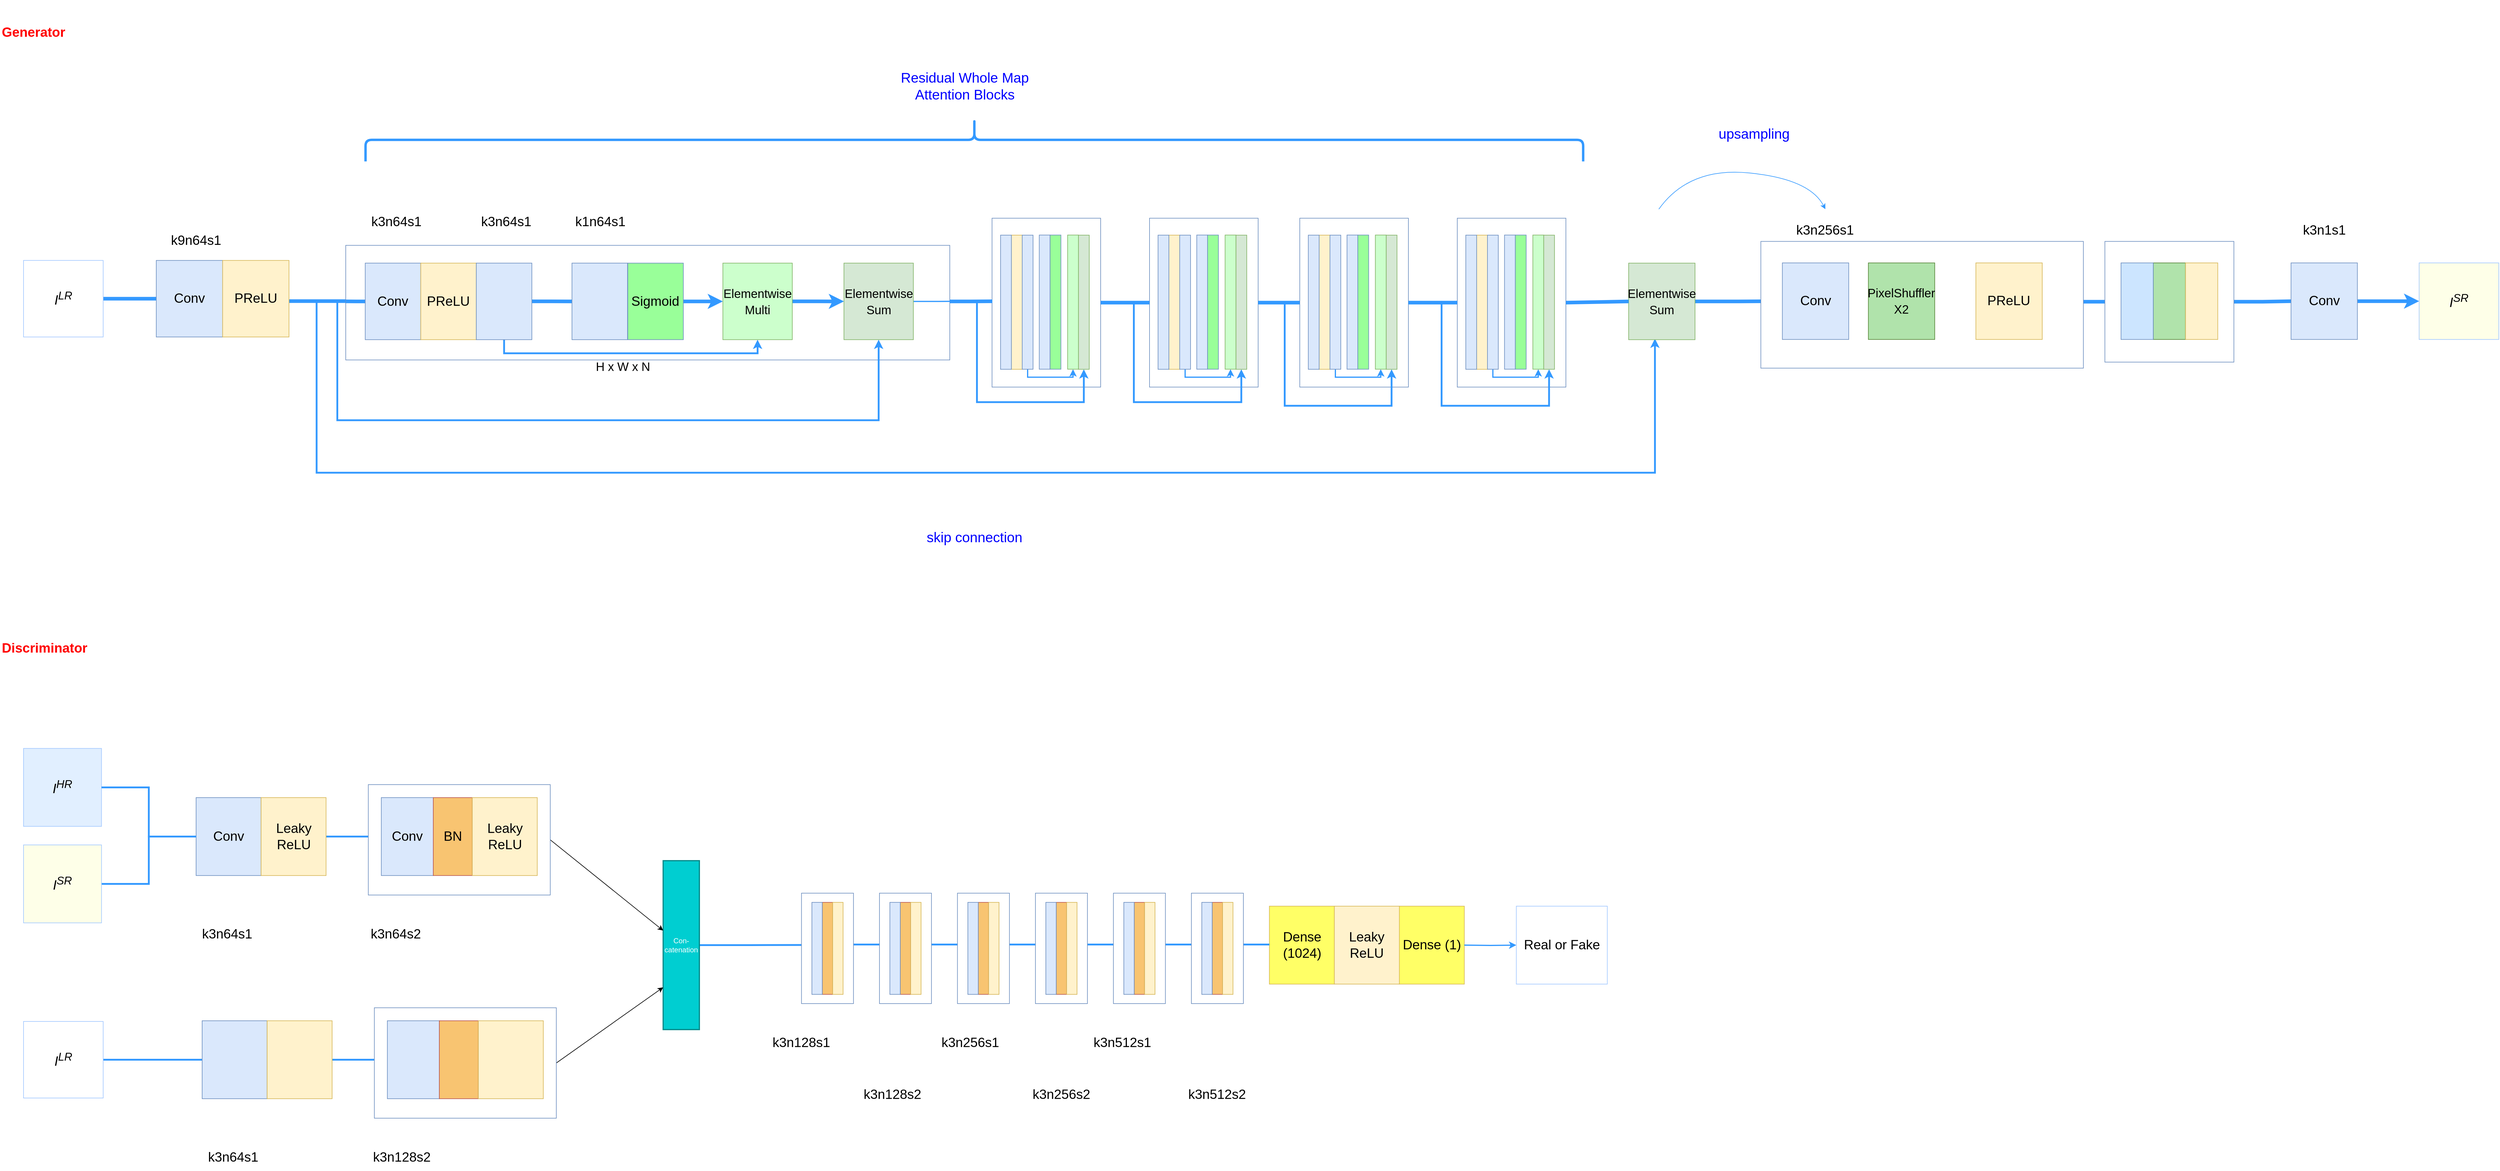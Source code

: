 <mxfile version="26.2.14">
  <diagram name="第 1 页" id="T6N2bktz_-cecz_nlqVh">
    <mxGraphModel dx="3320" dy="2184" grid="1" gridSize="10" guides="1" tooltips="1" connect="1" arrows="1" fold="1" page="1" pageScale="1" pageWidth="4681" pageHeight="3300" math="0" shadow="0">
      <root>
        <mxCell id="0" />
        <mxCell id="1" parent="0" />
        <mxCell id="Cd3ZHtpQ2IgxeuWron2F-269" style="edgeStyle=orthogonalEdgeStyle;rounded=0;orthogonalLoop=1;jettySize=auto;html=1;exitX=1;exitY=0.5;exitDx=0;exitDy=0;entryX=0.125;entryY=0.469;entryDx=0;entryDy=0;entryPerimeter=0;strokeWidth=3;endArrow=none;startFill=0;strokeColor=#3399FF;" edge="1" parent="1" source="Cd3ZHtpQ2IgxeuWron2F-132" target="Cd3ZHtpQ2IgxeuWron2F-217">
          <mxGeometry relative="1" as="geometry" />
        </mxCell>
        <mxCell id="Cd3ZHtpQ2IgxeuWron2F-263" style="edgeStyle=orthogonalEdgeStyle;rounded=0;orthogonalLoop=1;jettySize=auto;html=1;endArrow=none;endFill=1;strokeColor=#3399FF;strokeWidth=3;startFill=0;fontSize=22;" edge="1" parent="1" source="Cd3ZHtpQ2IgxeuWron2F-257" target="Cd3ZHtpQ2IgxeuWron2F-259">
          <mxGeometry relative="1" as="geometry" />
        </mxCell>
        <mxCell id="Cd3ZHtpQ2IgxeuWron2F-213" style="edgeStyle=orthogonalEdgeStyle;rounded=0;orthogonalLoop=1;jettySize=auto;html=1;endArrow=none;endFill=1;strokeColor=#3399FF;strokeWidth=3;startFill=0;fontSize=22;" edge="1" parent="1" source="Cd3ZHtpQ2IgxeuWron2F-193" target="Cd3ZHtpQ2IgxeuWron2F-195">
          <mxGeometry relative="1" as="geometry" />
        </mxCell>
        <mxCell id="UiGEefSNBk0QhE1fhSva-100" style="edgeStyle=orthogonalEdgeStyle;rounded=0;orthogonalLoop=1;jettySize=auto;html=1;endArrow=none;endFill=1;strokeColor=#3399FF;strokeWidth=6;startFill=0;fontSize=22;" parent="1" source="UiGEefSNBk0QhE1fhSva-131" target="UiGEefSNBk0QhE1fhSva-134" edge="1">
          <mxGeometry relative="1" as="geometry" />
        </mxCell>
        <mxCell id="UiGEefSNBk0QhE1fhSva-101" style="edgeStyle=orthogonalEdgeStyle;rounded=0;orthogonalLoop=1;jettySize=auto;html=1;endArrow=none;endFill=1;strokeColor=#3399FF;strokeWidth=6;startFill=0;fontSize=22;" parent="1" source="UiGEefSNBk0QhE1fhSva-123" target="UiGEefSNBk0QhE1fhSva-126" edge="1">
          <mxGeometry relative="1" as="geometry" />
        </mxCell>
        <mxCell id="UiGEefSNBk0QhE1fhSva-128" style="edgeStyle=orthogonalEdgeStyle;rounded=0;orthogonalLoop=1;jettySize=auto;html=1;exitX=1;exitY=0.5;exitDx=0;exitDy=0;entryX=0;entryY=0.5;entryDx=0;entryDy=0;endArrow=none;startFill=0;strokeColor=#3399FF;strokeWidth=6;fontSize=22;" parent="1" source="UiGEefSNBk0QhE1fhSva-129" target="UiGEefSNBk0QhE1fhSva-131" edge="1">
          <mxGeometry relative="1" as="geometry" />
        </mxCell>
        <mxCell id="UiGEefSNBk0QhE1fhSva-138" style="edgeStyle=orthogonalEdgeStyle;rounded=0;orthogonalLoop=1;jettySize=auto;html=1;endArrow=none;endFill=1;strokeColor=#3399FF;strokeWidth=6;startFill=0;fontSize=22;" parent="1" source="UiGEefSNBk0QhE1fhSva-110" edge="1">
          <mxGeometry relative="1" as="geometry">
            <mxPoint x="760.204" y="596.188" as="targetPoint" />
            <Array as="points">
              <mxPoint x="648" y="595.79" />
            </Array>
          </mxGeometry>
        </mxCell>
        <mxCell id="UiGEefSNBk0QhE1fhSva-139" style="edgeStyle=orthogonalEdgeStyle;rounded=0;orthogonalLoop=1;jettySize=auto;html=1;endArrow=none;endFill=1;strokeColor=#3399FF;strokeWidth=2;startFill=0;entryX=1;entryY=0.463;entryDx=0;entryDy=0;entryPerimeter=0;fontSize=22;" parent="1" target="UiGEefSNBk0QhE1fhSva-185" edge="1">
          <mxGeometry relative="1" as="geometry">
            <mxPoint x="1579.775" y="595.297" as="sourcePoint" />
            <mxPoint x="1686.248" y="594.496" as="targetPoint" />
          </mxGeometry>
        </mxCell>
        <mxCell id="UiGEefSNBk0QhE1fhSva-140" style="edgeStyle=orthogonalEdgeStyle;rounded=0;orthogonalLoop=1;jettySize=auto;html=1;endArrow=classic;endFill=1;strokeColor=#3399FF;strokeWidth=6;fontSize=22;" parent="1" source="UiGEefSNBk0QhE1fhSva-134" target="UiGEefSNBk0QhE1fhSva-136" edge="1">
          <mxGeometry relative="1" as="geometry" />
        </mxCell>
        <mxCell id="UiGEefSNBk0QhE1fhSva-142" style="edgeStyle=orthogonalEdgeStyle;fontSize=22;html=1;endArrow=classic;endFill=1;strokeColor=#3399FF;strokeWidth=3;rounded=0;curved=0;entryX=0.396;entryY=0.986;entryDx=0;entryDy=0;entryPerimeter=0;" parent="1" target="UiGEefSNBk0QhE1fhSva-123" edge="1">
          <mxGeometry relative="1" as="geometry">
            <mxPoint x="625.674" y="596.188" as="sourcePoint" />
            <mxPoint x="2829.237" y="668.317" as="targetPoint" />
            <Array as="points">
              <mxPoint x="626" y="880.79" />
              <mxPoint x="2844" y="880.79" />
            </Array>
          </mxGeometry>
        </mxCell>
        <mxCell id="UiGEefSNBk0QhE1fhSva-99" value="" style="rounded=0;whiteSpace=wrap;html=1;fillColor=#FFFFFF;strokeColor=#6c8ebf;fontSize=22;" parent="1" vertex="1">
          <mxGeometry x="3019.08" y="497.24" width="534.5" height="210.14" as="geometry" />
        </mxCell>
        <mxCell id="UiGEefSNBk0QhE1fhSva-107" value="Generator" style="text;html=1;strokeColor=none;fillColor=none;align=left;verticalAlign=middle;whiteSpace=wrap;rounded=0;fontSize=22;fontColor=#FF0000;fontStyle=1" parent="1" vertex="1">
          <mxGeometry x="101.51" y="97.317" width="356.335" height="106.9" as="geometry" />
        </mxCell>
        <mxCell id="UiGEefSNBk0QhE1fhSva-123" value="&lt;font style=&quot;font-size: 20px;&quot;&gt;Elementwise Sum&lt;/font&gt;" style="rounded=0;whiteSpace=wrap;html=1;fillColor=#d5e8d4;strokeColor=#82b366;align=center;verticalAlign=middle;fontSize=22;" parent="1" vertex="1">
          <mxGeometry x="2800.005" y="533.258" width="109.985" height="126.935" as="geometry" />
        </mxCell>
        <mxCell id="UiGEefSNBk0QhE1fhSva-126" value="Conv" style="rounded=0;whiteSpace=wrap;html=1;fillColor=#dae8fc;strokeColor=#6c8ebf;align=center;verticalAlign=middle;fontSize=22;" parent="1" vertex="1">
          <mxGeometry x="3054.716" y="532.878" width="109.985" height="126.935" as="geometry" />
        </mxCell>
        <mxCell id="UiGEefSNBk0QhE1fhSva-127" value="&lt;font style=&quot;font-size: 20px;&quot;&gt;PixelShuffler X2&lt;/font&gt;" style="rounded=0;whiteSpace=wrap;html=1;fillColor=#b0e3ab;strokeColor=#548235;align=center;verticalAlign=middle;fontSize=22;" parent="1" vertex="1">
          <mxGeometry x="3197.25" y="532.878" width="109.985" height="126.935" as="geometry" />
        </mxCell>
        <mxCell id="UiGEefSNBk0QhE1fhSva-129" value="PReLU" style="rounded=0;whiteSpace=wrap;html=1;fillColor=#fff2cc;strokeColor=#d6b656;align=center;verticalAlign=middle;fontSize=22;" parent="1" vertex="1">
          <mxGeometry x="3375.418" y="532.878" width="109.985" height="126.935" as="geometry" />
        </mxCell>
        <mxCell id="UiGEefSNBk0QhE1fhSva-130" value="k3n256s1" style="text;html=1;strokeColor=none;fillColor=none;align=center;verticalAlign=middle;whiteSpace=wrap;rounded=0;fontSize=22;" parent="1" vertex="1">
          <mxGeometry x="2894.366" y="443.794" width="463.236" height="71.267" as="geometry" />
        </mxCell>
        <mxCell id="UiGEefSNBk0QhE1fhSva-131" value="" style="rounded=0;whiteSpace=wrap;html=1;fillColor=#FFFFFF;strokeColor=#6c8ebf;fontSize=22;" parent="1" vertex="1">
          <mxGeometry x="3589.22" y="497.24" width="213.8" height="200.14" as="geometry" />
        </mxCell>
        <mxCell id="UiGEefSNBk0QhE1fhSva-132" value="" style="rounded=0;whiteSpace=wrap;html=1;fillColor=#b0e3ab;strokeColor=#548235;fontSize=22;" parent="1" vertex="1">
          <mxGeometry x="3669.395" y="532.878" width="53.45" height="126.935" as="geometry" />
        </mxCell>
        <mxCell id="UiGEefSNBk0QhE1fhSva-133" value="" style="rounded=0;whiteSpace=wrap;html=1;fillColor=#fff2cc;strokeColor=#d6b656;fontSize=22;" parent="1" vertex="1">
          <mxGeometry x="3722.845" y="532.878" width="53.45" height="126.935" as="geometry" />
        </mxCell>
        <mxCell id="UiGEefSNBk0QhE1fhSva-134" value="Conv" style="rounded=0;whiteSpace=wrap;html=1;fillColor=#dae8fc;strokeColor=#6c8ebf;align=center;verticalAlign=middle;fontSize=22;" parent="1" vertex="1">
          <mxGeometry x="3897.697" y="532.878" width="109.985" height="126.935" as="geometry" />
        </mxCell>
        <mxCell id="UiGEefSNBk0QhE1fhSva-135" value="k3n1s1" style="text;html=1;strokeColor=none;fillColor=none;align=center;verticalAlign=middle;whiteSpace=wrap;rounded=0;fontSize=22;" parent="1" vertex="1">
          <mxGeometry x="3863.607" y="443.794" width="178.168" height="71.267" as="geometry" />
        </mxCell>
        <mxCell id="UiGEefSNBk0QhE1fhSva-136" value="&lt;i&gt;I&lt;sup&gt;SR&lt;/sup&gt;&lt;/i&gt;" style="shape=rectangle;whiteSpace=wrap;html=1;strokeColor=#a1c7ff;fillColor=#FEFFE8;fontSize=22;verticalAlign=middle;align=center;" parent="1" vertex="1">
          <mxGeometry x="4109.999" y="532.878" width="131.982" height="126.935" as="geometry" />
        </mxCell>
        <mxCell id="UiGEefSNBk0QhE1fhSva-141" value="skip connection" style="text;html=1;strokeColor=none;fillColor=none;align=center;verticalAlign=middle;whiteSpace=wrap;rounded=0;fontSize=23;fontColor=#0000FF;" parent="1" vertex="1">
          <mxGeometry x="1537.528" y="952.523" width="356.335" height="71.267" as="geometry" />
        </mxCell>
        <mxCell id="UiGEefSNBk0QhE1fhSva-143" value="upsampling" style="text;html=1;strokeColor=none;fillColor=none;align=center;verticalAlign=middle;whiteSpace=wrap;rounded=0;fontSize=23;fontColor=#0000FF;" parent="1" vertex="1">
          <mxGeometry x="2830.001" y="283.823" width="356.335" height="71.267" as="geometry" />
        </mxCell>
        <mxCell id="UiGEefSNBk0QhE1fhSva-176" value="" style="rounded=0;whiteSpace=wrap;html=1;fillColor=#CCE5FF;strokeColor=#6C8EBF;fontSize=22;" parent="1" vertex="1">
          <mxGeometry x="3615.944" y="532.878" width="53.45" height="126.935" as="geometry" />
        </mxCell>
        <mxCell id="UiGEefSNBk0QhE1fhSva-182" value="" style="shape=curlyBracket;whiteSpace=wrap;html=1;rounded=1;flipH=1;labelPosition=right;verticalLabelPosition=middle;align=left;verticalAlign=middle;rotation=-90;strokeColor=#3399FF;fontSize=22;strokeWidth=4;" parent="1" vertex="1">
          <mxGeometry x="1680.06" y="-680" width="71.27" height="2017.87" as="geometry" />
        </mxCell>
        <mxCell id="UiGEefSNBk0QhE1fhSva-120" value="Residual Whole Map Attention Blocks" style="text;html=1;strokeColor=none;fillColor=none;align=center;verticalAlign=middle;whiteSpace=wrap;rounded=0;fontSize=23;fontColor=#0000FF;" parent="1" vertex="1">
          <mxGeometry x="1550" y="204.22" width="300" height="71.27" as="geometry" />
        </mxCell>
        <mxCell id="UiGEefSNBk0QhE1fhSva-220" value="" style="group" parent="1" vertex="1" connectable="0">
          <mxGeometry x="635" y="443.79" width="1040" height="350" as="geometry" />
        </mxCell>
        <mxCell id="UiGEefSNBk0QhE1fhSva-185" value="" style="rounded=0;whiteSpace=wrap;html=1;fillColor=#FFFFFF;strokeColor=#6c8ebf;fontSize=22;" parent="UiGEefSNBk0QhE1fhSva-220" vertex="1">
          <mxGeometry x="38.96" y="60" width="1001.04" height="190" as="geometry" />
        </mxCell>
        <mxCell id="UiGEefSNBk0QhE1fhSva-203" style="edgeStyle=orthogonalEdgeStyle;rounded=0;orthogonalLoop=1;jettySize=auto;html=1;exitX=0;exitY=0.5;exitDx=0;exitDy=0;strokeColor=#3399FF;startArrow=none;startFill=0;endArrow=none;strokeWidth=6;" parent="UiGEefSNBk0QhE1fhSva-220" source="UiGEefSNBk0QhE1fhSva-186" edge="1">
          <mxGeometry relative="1" as="geometry">
            <mxPoint x="39" y="152.805" as="targetPoint" />
            <Array as="points">
              <mxPoint x="55.714" y="152.805" />
              <mxPoint x="55.714" y="152.805" />
            </Array>
          </mxGeometry>
        </mxCell>
        <mxCell id="UiGEefSNBk0QhE1fhSva-186" value="Conv" style="rounded=0;whiteSpace=wrap;html=1;fillColor=#dae8fc;strokeColor=#6c8ebf;align=center;verticalAlign=middle;fontSize=22;" parent="UiGEefSNBk0QhE1fhSva-220" vertex="1">
          <mxGeometry x="71.258" y="89.452" width="92.05" height="126.935" as="geometry" />
        </mxCell>
        <mxCell id="UiGEefSNBk0QhE1fhSva-188" value="PReLU" style="rounded=0;whiteSpace=wrap;html=1;fillColor=#fff2cc;strokeColor=#d6b656;align=center;verticalAlign=middle;fontSize=22;" parent="UiGEefSNBk0QhE1fhSva-220" vertex="1">
          <mxGeometry x="163.306" y="89.452" width="92.05" height="126.935" as="geometry" />
        </mxCell>
        <mxCell id="UiGEefSNBk0QhE1fhSva-198" style="edgeStyle=orthogonalEdgeStyle;rounded=0;orthogonalLoop=1;jettySize=auto;html=1;entryX=0;entryY=0.5;entryDx=0;entryDy=0;endArrow=none;startFill=0;strokeColor=#3399FF;strokeWidth=6;" parent="UiGEefSNBk0QhE1fhSva-220" source="UiGEefSNBk0QhE1fhSva-189" target="UiGEefSNBk0QhE1fhSva-195" edge="1">
          <mxGeometry relative="1" as="geometry" />
        </mxCell>
        <mxCell id="UiGEefSNBk0QhE1fhSva-201" style="edgeStyle=orthogonalEdgeStyle;rounded=0;orthogonalLoop=1;jettySize=auto;html=1;exitX=0.5;exitY=1;exitDx=0;exitDy=0;entryX=0.5;entryY=1;entryDx=0;entryDy=0;strokeColor=#3399FF;strokeWidth=3;" parent="UiGEefSNBk0QhE1fhSva-220" source="UiGEefSNBk0QhE1fhSva-189" target="UiGEefSNBk0QhE1fhSva-197" edge="1">
          <mxGeometry relative="1" as="geometry">
            <Array as="points">
              <mxPoint x="300.857" y="239.024" />
              <mxPoint x="721.5" y="239.024" />
            </Array>
          </mxGeometry>
        </mxCell>
        <mxCell id="UiGEefSNBk0QhE1fhSva-189" value="" style="rounded=0;whiteSpace=wrap;html=1;fillColor=#dae8fc;strokeColor=#6c8ebf;align=center;verticalAlign=middle;fontSize=22;" parent="UiGEefSNBk0QhE1fhSva-220" vertex="1">
          <mxGeometry x="255.356" y="89.452" width="92.05" height="126.935" as="geometry" />
        </mxCell>
        <mxCell id="UiGEefSNBk0QhE1fhSva-206" style="edgeStyle=orthogonalEdgeStyle;rounded=0;orthogonalLoop=1;jettySize=auto;html=1;exitX=1;exitY=0.5;exitDx=0;exitDy=0;strokeWidth=2;strokeColor=#3399FF;endArrow=none;startFill=0;" parent="UiGEefSNBk0QhE1fhSva-220" source="UiGEefSNBk0QhE1fhSva-191" edge="1">
          <mxGeometry relative="1" as="geometry">
            <mxPoint x="1040" y="152.805" as="targetPoint" />
            <Array as="points">
              <mxPoint x="1021.429" y="152.805" />
              <mxPoint x="1021.429" y="152.805" />
            </Array>
          </mxGeometry>
        </mxCell>
        <mxCell id="UiGEefSNBk0QhE1fhSva-191" value="&lt;font style=&quot;font-size: 20px;&quot;&gt;Elementwise Sum&lt;/font&gt;" style="rounded=0;whiteSpace=wrap;html=1;fillColor=#d5e8d4;strokeColor=#82b366;align=center;verticalAlign=middle;fontSize=22;" parent="UiGEefSNBk0QhE1fhSva-220" vertex="1">
          <mxGeometry x="864.581" y="89.452" width="115.062" height="126.935" as="geometry" />
        </mxCell>
        <mxCell id="UiGEefSNBk0QhE1fhSva-192" value="k3n64s1" style="text;html=1;strokeColor=none;fillColor=none;align=center;verticalAlign=middle;whiteSpace=wrap;rounded=0;fontSize=22;" parent="UiGEefSNBk0QhE1fhSva-220" vertex="1">
          <mxGeometry width="245.672" height="42.316" as="geometry" />
        </mxCell>
        <mxCell id="UiGEefSNBk0QhE1fhSva-193" value="k3n64s1" style="text;html=1;strokeColor=none;fillColor=none;align=center;verticalAlign=middle;whiteSpace=wrap;rounded=0;fontSize=22;" parent="UiGEefSNBk0QhE1fhSva-220" vertex="1">
          <mxGeometry x="167.142" width="276.15" height="42.312" as="geometry" />
        </mxCell>
        <mxCell id="UiGEefSNBk0QhE1fhSva-199" style="edgeStyle=orthogonalEdgeStyle;rounded=0;orthogonalLoop=1;jettySize=auto;html=1;exitX=1;exitY=0.5;exitDx=0;exitDy=0;entryX=0;entryY=0.5;entryDx=0;entryDy=0;strokeColor=#3399FF;endArrow=classic;startFill=0;strokeWidth=6;endFill=1;" parent="UiGEefSNBk0QhE1fhSva-220" source="UiGEefSNBk0QhE1fhSva-194" target="UiGEefSNBk0QhE1fhSva-197" edge="1">
          <mxGeometry relative="1" as="geometry" />
        </mxCell>
        <mxCell id="UiGEefSNBk0QhE1fhSva-194" value="&lt;font style=&quot;font-size: 22px;&quot;&gt;Sigmoid&lt;/font&gt;" style="rounded=0;whiteSpace=wrap;html=1;fillColor=#99FF99;strokeColor=#6c8ebf;align=center;verticalAlign=middle;" parent="UiGEefSNBk0QhE1fhSva-220" vertex="1">
          <mxGeometry x="506.369" y="89.455" width="92.05" height="126.935" as="geometry" />
        </mxCell>
        <mxCell id="UiGEefSNBk0QhE1fhSva-195" value="" style="rounded=0;whiteSpace=wrap;html=1;fillColor=#dae8fc;strokeColor=#6c8ebf;align=center;verticalAlign=middle;fontSize=22;" parent="UiGEefSNBk0QhE1fhSva-220" vertex="1">
          <mxGeometry x="413.854" y="89.452" width="92.05" height="126.935" as="geometry" />
        </mxCell>
        <mxCell id="UiGEefSNBk0QhE1fhSva-196" value="k1n64s1" style="text;html=1;strokeColor=none;fillColor=none;align=center;verticalAlign=middle;whiteSpace=wrap;rounded=0;fontSize=22;" parent="UiGEefSNBk0QhE1fhSva-220" vertex="1">
          <mxGeometry x="322.781" width="276.15" height="42.312" as="geometry" />
        </mxCell>
        <mxCell id="UiGEefSNBk0QhE1fhSva-200" style="edgeStyle=orthogonalEdgeStyle;rounded=0;orthogonalLoop=1;jettySize=auto;html=1;entryX=0;entryY=0.5;entryDx=0;entryDy=0;strokeColor=#3399FF;endArrow=classic;startFill=0;strokeWidth=6;endFill=1;" parent="UiGEefSNBk0QhE1fhSva-220" source="UiGEefSNBk0QhE1fhSva-197" target="UiGEefSNBk0QhE1fhSva-191" edge="1">
          <mxGeometry relative="1" as="geometry" />
        </mxCell>
        <mxCell id="UiGEefSNBk0QhE1fhSva-197" value="&lt;font style=&quot;font-size: 20px;&quot;&gt;Elementwise Multi&lt;/font&gt;" style="rounded=0;whiteSpace=wrap;html=1;fillColor=#CCFFCC;strokeColor=#82b366;align=center;verticalAlign=middle;fontSize=22;" parent="UiGEefSNBk0QhE1fhSva-220" vertex="1">
          <mxGeometry x="663.929" y="89.455" width="115.062" height="126.935" as="geometry" />
        </mxCell>
        <mxCell id="UiGEefSNBk0QhE1fhSva-39" value="H x W x N" style="text;html=1;align=center;verticalAlign=middle;resizable=0;points=[];autosize=1;strokeColor=none;fillColor=none;fontSize=20;" parent="UiGEefSNBk0QhE1fhSva-220" vertex="1">
          <mxGeometry x="443.296" y="240.004" width="110" height="40" as="geometry" />
        </mxCell>
        <mxCell id="UiGEefSNBk0QhE1fhSva-205" style="edgeStyle=orthogonalEdgeStyle;rounded=0;orthogonalLoop=1;jettySize=auto;html=1;endArrow=none;startFill=1;strokeColor=#3399FF;startArrow=classic;exitX=0.5;exitY=1;exitDx=0;exitDy=0;strokeWidth=3;" parent="UiGEefSNBk0QhE1fhSva-220" source="UiGEefSNBk0QhE1fhSva-191" edge="1">
          <mxGeometry relative="1" as="geometry">
            <mxPoint x="925.786" y="61.463" as="sourcePoint" />
            <mxPoint x="25" y="154" as="targetPoint" />
            <Array as="points">
              <mxPoint x="922" y="350" />
              <mxPoint x="25" y="350" />
            </Array>
          </mxGeometry>
        </mxCell>
        <mxCell id="UiGEefSNBk0QhE1fhSva-137" style="edgeStyle=orthogonalEdgeStyle;rounded=0;orthogonalLoop=1;jettySize=auto;html=1;endArrow=none;endFill=1;strokeColor=#3399FF;strokeWidth=6;startFill=0;fontSize=22;" parent="1" source="UiGEefSNBk0QhE1fhSva-108" target="UiGEefSNBk0QhE1fhSva-109" edge="1">
          <mxGeometry relative="1" as="geometry" />
        </mxCell>
        <mxCell id="UiGEefSNBk0QhE1fhSva-108" value="&lt;i&gt;I&lt;sup&gt;LR&lt;/sup&gt;&lt;/i&gt;" style="shape=rectangle;whiteSpace=wrap;html=1;strokeColor=#a1c7ff;fillColor=#FFFFFF;fontSize=22;verticalAlign=middle;align=center;" parent="1" vertex="1">
          <mxGeometry x="140" y="528.784" width="131.982" height="126.935" as="geometry" />
        </mxCell>
        <mxCell id="UiGEefSNBk0QhE1fhSva-109" value="Conv" style="rounded=0;whiteSpace=wrap;html=1;fillColor=#dae8fc;strokeColor=#6c8ebf;align=center;verticalAlign=middle;fontSize=22;" parent="1" vertex="1">
          <mxGeometry x="359.97" y="528.784" width="109.985" height="126.935" as="geometry" />
        </mxCell>
        <mxCell id="UiGEefSNBk0QhE1fhSva-110" value="PReLU" style="rounded=0;whiteSpace=wrap;html=1;fillColor=#fff2cc;strokeColor=#d6b656;align=center;verticalAlign=middle;fontSize=22;" parent="1" vertex="1">
          <mxGeometry x="469.955" y="528.784" width="109.985" height="126.935" as="geometry" />
        </mxCell>
        <mxCell id="UiGEefSNBk0QhE1fhSva-111" value="k9n64s1" style="text;html=1;strokeColor=none;fillColor=none;align=center;verticalAlign=middle;whiteSpace=wrap;rounded=0;fontSize=22;" parent="1" vertex="1">
          <mxGeometry x="315.976" y="473.79" width="219.97" height="43.995" as="geometry" />
        </mxCell>
        <mxCell id="UiGEefSNBk0QhE1fhSva-231" value="" style="group" parent="1" vertex="1" connectable="0">
          <mxGeometry x="1745" y="458.79" width="180" height="280" as="geometry" />
        </mxCell>
        <mxCell id="UiGEefSNBk0QhE1fhSva-208" value="" style="rounded=0;whiteSpace=wrap;html=1;fillColor=#FFFFFF;strokeColor=#6c8ebf;fontSize=22;" parent="UiGEefSNBk0QhE1fhSva-231" vertex="1">
          <mxGeometry width="180.0" height="280" as="geometry" />
        </mxCell>
        <mxCell id="UiGEefSNBk0QhE1fhSva-210" value="" style="rounded=0;whiteSpace=wrap;html=1;fillColor=#fff2cc;strokeColor=#d6b656;fontSize=22;" parent="UiGEefSNBk0QhE1fhSva-231" vertex="1">
          <mxGeometry x="32.066" y="28.074" width="17.954" height="222.432" as="geometry" />
        </mxCell>
        <mxCell id="UiGEefSNBk0QhE1fhSva-211" value="" style="rounded=0;whiteSpace=wrap;html=1;fillColor=#dae8fc;strokeColor=#6c8ebf;fontSize=22;" parent="UiGEefSNBk0QhE1fhSva-231" vertex="1">
          <mxGeometry x="14.11" y="28.074" width="17.954" height="222.432" as="geometry" />
        </mxCell>
        <mxCell id="UiGEefSNBk0QhE1fhSva-274" style="edgeStyle=orthogonalEdgeStyle;rounded=0;orthogonalLoop=1;jettySize=auto;html=1;exitX=0.5;exitY=1;exitDx=0;exitDy=0;startArrow=classic;startFill=1;endArrow=none;strokeWidth=3;strokeColor=#3399FF;" parent="UiGEefSNBk0QhE1fhSva-231" source="UiGEefSNBk0QhE1fhSva-212" edge="1">
          <mxGeometry relative="1" as="geometry">
            <mxPoint x="-25" y="139" as="targetPoint" />
            <Array as="points">
              <mxPoint x="152" y="305" />
              <mxPoint x="-25" y="305" />
            </Array>
          </mxGeometry>
        </mxCell>
        <mxCell id="UiGEefSNBk0QhE1fhSva-212" value="" style="rounded=0;whiteSpace=wrap;html=1;fillColor=#d5e8d4;strokeColor=#82b366;fontSize=22;" parent="UiGEefSNBk0QhE1fhSva-231" vertex="1">
          <mxGeometry x="143.169" y="28.074" width="17.954" height="222.432" as="geometry" />
        </mxCell>
        <mxCell id="UiGEefSNBk0QhE1fhSva-227" style="edgeStyle=orthogonalEdgeStyle;rounded=0;orthogonalLoop=1;jettySize=auto;html=1;exitX=0.5;exitY=1;exitDx=0;exitDy=0;entryX=0.5;entryY=1;entryDx=0;entryDy=0;fontColor=#3399FF;strokeColor=#3399FF;strokeWidth=2;" parent="UiGEefSNBk0QhE1fhSva-231" source="UiGEefSNBk0QhE1fhSva-214" target="UiGEefSNBk0QhE1fhSva-217" edge="1">
          <mxGeometry relative="1" as="geometry">
            <Array as="points">
              <mxPoint x="58.719" y="263.604" />
              <mxPoint x="133.85" y="263.604" />
            </Array>
          </mxGeometry>
        </mxCell>
        <mxCell id="UiGEefSNBk0QhE1fhSva-214" value="" style="rounded=0;whiteSpace=wrap;html=1;fillColor=#dae8fc;strokeColor=#6c8ebf;fontSize=22;" parent="UiGEefSNBk0QhE1fhSva-231" vertex="1">
          <mxGeometry x="50.017" y="28.074" width="17.953" height="222.353" as="geometry" />
        </mxCell>
        <mxCell id="UiGEefSNBk0QhE1fhSva-215" value="" style="rounded=0;whiteSpace=wrap;html=1;fillColor=#dae8fc;strokeColor=#6c8ebf;fontSize=22;" parent="UiGEefSNBk0QhE1fhSva-231" vertex="1">
          <mxGeometry x="78.261" y="27.912" width="17.954" height="222.432" as="geometry" />
        </mxCell>
        <mxCell id="UiGEefSNBk0QhE1fhSva-216" value="" style="rounded=0;whiteSpace=wrap;html=1;fillColor=#99FF99;strokeColor=#6c8ebf;fontSize=22;" parent="UiGEefSNBk0QhE1fhSva-231" vertex="1">
          <mxGeometry x="96.215" y="27.912" width="17.954" height="222.432" as="geometry" />
        </mxCell>
        <mxCell id="UiGEefSNBk0QhE1fhSva-225" style="edgeStyle=orthogonalEdgeStyle;rounded=0;orthogonalLoop=1;jettySize=auto;html=1;exitX=1;exitY=0.5;exitDx=0;exitDy=0;entryX=0;entryY=0.5;entryDx=0;entryDy=0;strokeWidth=2;strokeColor=#3399FF;" parent="UiGEefSNBk0QhE1fhSva-231" source="UiGEefSNBk0QhE1fhSva-217" target="UiGEefSNBk0QhE1fhSva-212" edge="1">
          <mxGeometry relative="1" as="geometry" />
        </mxCell>
        <mxCell id="UiGEefSNBk0QhE1fhSva-217" value="" style="rounded=0;whiteSpace=wrap;html=1;fillColor=#CCFFCC;strokeColor=#82b366;fontSize=22;" parent="UiGEefSNBk0QhE1fhSva-231" vertex="1">
          <mxGeometry x="125.218" y="27.912" width="17.954" height="222.432" as="geometry" />
        </mxCell>
        <mxCell id="UiGEefSNBk0QhE1fhSva-233" style="edgeStyle=orthogonalEdgeStyle;rounded=0;orthogonalLoop=1;jettySize=auto;html=1;exitX=1;exitY=0.489;exitDx=0;exitDy=0;entryX=0.003;entryY=0.492;entryDx=0;entryDy=0;exitPerimeter=0;strokeWidth=6;strokeColor=#3399FF;entryPerimeter=0;endArrow=none;startFill=0;" parent="1" source="UiGEefSNBk0QhE1fhSva-185" target="UiGEefSNBk0QhE1fhSva-208" edge="1">
          <mxGeometry relative="1" as="geometry" />
        </mxCell>
        <mxCell id="UiGEefSNBk0QhE1fhSva-235" value="" style="group" parent="1" vertex="1" connectable="0">
          <mxGeometry x="2006" y="458.79" width="180" height="280" as="geometry" />
        </mxCell>
        <mxCell id="UiGEefSNBk0QhE1fhSva-236" value="" style="rounded=0;whiteSpace=wrap;html=1;fillColor=#FFFFFF;strokeColor=#6c8ebf;fontSize=22;" parent="UiGEefSNBk0QhE1fhSva-235" vertex="1">
          <mxGeometry width="180.0" height="280" as="geometry" />
        </mxCell>
        <mxCell id="UiGEefSNBk0QhE1fhSva-237" value="" style="rounded=0;whiteSpace=wrap;html=1;fillColor=#fff2cc;strokeColor=#d6b656;fontSize=22;" parent="UiGEefSNBk0QhE1fhSva-235" vertex="1">
          <mxGeometry x="32.066" y="28.074" width="17.954" height="222.432" as="geometry" />
        </mxCell>
        <mxCell id="UiGEefSNBk0QhE1fhSva-238" value="" style="rounded=0;whiteSpace=wrap;html=1;fillColor=#dae8fc;strokeColor=#6c8ebf;fontSize=22;" parent="UiGEefSNBk0QhE1fhSva-235" vertex="1">
          <mxGeometry x="14.11" y="28.074" width="17.954" height="222.432" as="geometry" />
        </mxCell>
        <mxCell id="UiGEefSNBk0QhE1fhSva-276" style="edgeStyle=orthogonalEdgeStyle;rounded=0;orthogonalLoop=1;jettySize=auto;html=1;exitX=0.5;exitY=1;exitDx=0;exitDy=0;endArrow=none;startFill=1;startArrow=classic;strokeWidth=3;strokeColor=#3399FF;" parent="UiGEefSNBk0QhE1fhSva-235" source="UiGEefSNBk0QhE1fhSva-239" edge="1">
          <mxGeometry relative="1" as="geometry">
            <mxPoint x="-26" y="139" as="targetPoint" />
            <Array as="points">
              <mxPoint x="152" y="305" />
              <mxPoint x="-26" y="305" />
            </Array>
          </mxGeometry>
        </mxCell>
        <mxCell id="UiGEefSNBk0QhE1fhSva-239" value="" style="rounded=0;whiteSpace=wrap;html=1;fillColor=#d5e8d4;strokeColor=#82b366;fontSize=22;" parent="UiGEefSNBk0QhE1fhSva-235" vertex="1">
          <mxGeometry x="143.169" y="28.074" width="17.954" height="222.432" as="geometry" />
        </mxCell>
        <mxCell id="UiGEefSNBk0QhE1fhSva-240" style="edgeStyle=orthogonalEdgeStyle;rounded=0;orthogonalLoop=1;jettySize=auto;html=1;exitX=0.5;exitY=1;exitDx=0;exitDy=0;entryX=0.5;entryY=1;entryDx=0;entryDy=0;fontColor=#3399FF;strokeColor=#3399FF;strokeWidth=2;" parent="UiGEefSNBk0QhE1fhSva-235" source="UiGEefSNBk0QhE1fhSva-241" target="UiGEefSNBk0QhE1fhSva-245" edge="1">
          <mxGeometry relative="1" as="geometry">
            <Array as="points">
              <mxPoint x="58.719" y="263.604" />
              <mxPoint x="133.85" y="263.604" />
            </Array>
          </mxGeometry>
        </mxCell>
        <mxCell id="UiGEefSNBk0QhE1fhSva-241" value="" style="rounded=0;whiteSpace=wrap;html=1;fillColor=#dae8fc;strokeColor=#6c8ebf;fontSize=22;" parent="UiGEefSNBk0QhE1fhSva-235" vertex="1">
          <mxGeometry x="50.017" y="28.074" width="17.953" height="222.353" as="geometry" />
        </mxCell>
        <mxCell id="UiGEefSNBk0QhE1fhSva-242" value="" style="rounded=0;whiteSpace=wrap;html=1;fillColor=#dae8fc;strokeColor=#6c8ebf;fontSize=22;" parent="UiGEefSNBk0QhE1fhSva-235" vertex="1">
          <mxGeometry x="78.261" y="27.912" width="17.954" height="222.432" as="geometry" />
        </mxCell>
        <mxCell id="UiGEefSNBk0QhE1fhSva-243" value="" style="rounded=0;whiteSpace=wrap;html=1;fillColor=#99FF99;strokeColor=#6c8ebf;fontSize=22;" parent="UiGEefSNBk0QhE1fhSva-235" vertex="1">
          <mxGeometry x="96.215" y="27.912" width="17.954" height="222.432" as="geometry" />
        </mxCell>
        <mxCell id="UiGEefSNBk0QhE1fhSva-244" style="edgeStyle=orthogonalEdgeStyle;rounded=0;orthogonalLoop=1;jettySize=auto;html=1;exitX=1;exitY=0.5;exitDx=0;exitDy=0;entryX=0;entryY=0.5;entryDx=0;entryDy=0;strokeWidth=2;strokeColor=#3399FF;" parent="UiGEefSNBk0QhE1fhSva-235" source="UiGEefSNBk0QhE1fhSva-245" target="UiGEefSNBk0QhE1fhSva-239" edge="1">
          <mxGeometry relative="1" as="geometry" />
        </mxCell>
        <mxCell id="UiGEefSNBk0QhE1fhSva-245" value="" style="rounded=0;whiteSpace=wrap;html=1;fillColor=#CCFFCC;strokeColor=#82b366;fontSize=22;" parent="UiGEefSNBk0QhE1fhSva-235" vertex="1">
          <mxGeometry x="125.218" y="27.912" width="17.954" height="222.432" as="geometry" />
        </mxCell>
        <mxCell id="UiGEefSNBk0QhE1fhSva-246" value="" style="group" parent="1" vertex="1" connectable="0">
          <mxGeometry x="2255" y="458.79" width="180" height="280" as="geometry" />
        </mxCell>
        <mxCell id="UiGEefSNBk0QhE1fhSva-247" value="" style="rounded=0;whiteSpace=wrap;html=1;fillColor=#FFFFFF;strokeColor=#6c8ebf;fontSize=22;" parent="UiGEefSNBk0QhE1fhSva-246" vertex="1">
          <mxGeometry width="180.0" height="280" as="geometry" />
        </mxCell>
        <mxCell id="UiGEefSNBk0QhE1fhSva-248" value="" style="rounded=0;whiteSpace=wrap;html=1;fillColor=#fff2cc;strokeColor=#d6b656;fontSize=22;" parent="UiGEefSNBk0QhE1fhSva-246" vertex="1">
          <mxGeometry x="32.066" y="28.074" width="17.954" height="222.432" as="geometry" />
        </mxCell>
        <mxCell id="UiGEefSNBk0QhE1fhSva-249" value="" style="rounded=0;whiteSpace=wrap;html=1;fillColor=#dae8fc;strokeColor=#6c8ebf;fontSize=22;" parent="UiGEefSNBk0QhE1fhSva-246" vertex="1">
          <mxGeometry x="14.11" y="28.074" width="17.954" height="222.432" as="geometry" />
        </mxCell>
        <mxCell id="UiGEefSNBk0QhE1fhSva-250" value="" style="rounded=0;whiteSpace=wrap;html=1;fillColor=#d5e8d4;strokeColor=#82b366;fontSize=22;" parent="UiGEefSNBk0QhE1fhSva-246" vertex="1">
          <mxGeometry x="143.169" y="28.074" width="17.954" height="222.432" as="geometry" />
        </mxCell>
        <mxCell id="UiGEefSNBk0QhE1fhSva-251" style="edgeStyle=orthogonalEdgeStyle;rounded=0;orthogonalLoop=1;jettySize=auto;html=1;exitX=0.5;exitY=1;exitDx=0;exitDy=0;entryX=0.5;entryY=1;entryDx=0;entryDy=0;fontColor=#3399FF;strokeColor=#3399FF;strokeWidth=2;" parent="UiGEefSNBk0QhE1fhSva-246" source="UiGEefSNBk0QhE1fhSva-252" target="UiGEefSNBk0QhE1fhSva-256" edge="1">
          <mxGeometry relative="1" as="geometry">
            <Array as="points">
              <mxPoint x="58.719" y="263.604" />
              <mxPoint x="133.85" y="263.604" />
            </Array>
          </mxGeometry>
        </mxCell>
        <mxCell id="UiGEefSNBk0QhE1fhSva-252" value="" style="rounded=0;whiteSpace=wrap;html=1;fillColor=#dae8fc;strokeColor=#6c8ebf;fontSize=22;" parent="UiGEefSNBk0QhE1fhSva-246" vertex="1">
          <mxGeometry x="50.017" y="28.074" width="17.953" height="222.353" as="geometry" />
        </mxCell>
        <mxCell id="UiGEefSNBk0QhE1fhSva-253" value="" style="rounded=0;whiteSpace=wrap;html=1;fillColor=#dae8fc;strokeColor=#6c8ebf;fontSize=22;" parent="UiGEefSNBk0QhE1fhSva-246" vertex="1">
          <mxGeometry x="78.261" y="27.912" width="17.954" height="222.432" as="geometry" />
        </mxCell>
        <mxCell id="UiGEefSNBk0QhE1fhSva-254" value="" style="rounded=0;whiteSpace=wrap;html=1;fillColor=#99FF99;strokeColor=#6c8ebf;fontSize=22;" parent="UiGEefSNBk0QhE1fhSva-246" vertex="1">
          <mxGeometry x="96.215" y="27.912" width="17.954" height="222.432" as="geometry" />
        </mxCell>
        <mxCell id="UiGEefSNBk0QhE1fhSva-255" style="edgeStyle=orthogonalEdgeStyle;rounded=0;orthogonalLoop=1;jettySize=auto;html=1;exitX=1;exitY=0.5;exitDx=0;exitDy=0;entryX=0;entryY=0.5;entryDx=0;entryDy=0;strokeWidth=2;strokeColor=#3399FF;" parent="UiGEefSNBk0QhE1fhSva-246" source="UiGEefSNBk0QhE1fhSva-256" target="UiGEefSNBk0QhE1fhSva-250" edge="1">
          <mxGeometry relative="1" as="geometry" />
        </mxCell>
        <mxCell id="UiGEefSNBk0QhE1fhSva-256" value="" style="rounded=0;whiteSpace=wrap;html=1;fillColor=#CCFFCC;strokeColor=#82b366;fontSize=22;" parent="UiGEefSNBk0QhE1fhSva-246" vertex="1">
          <mxGeometry x="125.218" y="27.912" width="17.954" height="222.432" as="geometry" />
        </mxCell>
        <mxCell id="UiGEefSNBk0QhE1fhSva-257" value="" style="group" parent="1" vertex="1" connectable="0">
          <mxGeometry x="2516" y="458.79" width="180" height="280" as="geometry" />
        </mxCell>
        <mxCell id="UiGEefSNBk0QhE1fhSva-258" value="" style="rounded=0;whiteSpace=wrap;html=1;fillColor=#FFFFFF;strokeColor=#6c8ebf;fontSize=22;" parent="UiGEefSNBk0QhE1fhSva-257" vertex="1">
          <mxGeometry width="180.0" height="280" as="geometry" />
        </mxCell>
        <mxCell id="UiGEefSNBk0QhE1fhSva-259" value="" style="rounded=0;whiteSpace=wrap;html=1;fillColor=#fff2cc;strokeColor=#d6b656;fontSize=22;" parent="UiGEefSNBk0QhE1fhSva-257" vertex="1">
          <mxGeometry x="32.066" y="28.074" width="17.954" height="222.432" as="geometry" />
        </mxCell>
        <mxCell id="UiGEefSNBk0QhE1fhSva-260" value="" style="rounded=0;whiteSpace=wrap;html=1;fillColor=#dae8fc;strokeColor=#6c8ebf;fontSize=22;" parent="UiGEefSNBk0QhE1fhSva-257" vertex="1">
          <mxGeometry x="14.11" y="28.074" width="17.954" height="222.432" as="geometry" />
        </mxCell>
        <mxCell id="UiGEefSNBk0QhE1fhSva-261" value="" style="rounded=0;whiteSpace=wrap;html=1;fillColor=#d5e8d4;strokeColor=#82b366;fontSize=22;" parent="UiGEefSNBk0QhE1fhSva-257" vertex="1">
          <mxGeometry x="143.169" y="28.074" width="17.954" height="222.432" as="geometry" />
        </mxCell>
        <mxCell id="UiGEefSNBk0QhE1fhSva-262" style="edgeStyle=orthogonalEdgeStyle;rounded=0;orthogonalLoop=1;jettySize=auto;html=1;exitX=0.5;exitY=1;exitDx=0;exitDy=0;entryX=0.5;entryY=1;entryDx=0;entryDy=0;fontColor=#3399FF;strokeColor=#3399FF;strokeWidth=2;" parent="UiGEefSNBk0QhE1fhSva-257" source="UiGEefSNBk0QhE1fhSva-263" target="UiGEefSNBk0QhE1fhSva-267" edge="1">
          <mxGeometry relative="1" as="geometry">
            <Array as="points">
              <mxPoint x="58.719" y="263.604" />
              <mxPoint x="133.85" y="263.604" />
            </Array>
          </mxGeometry>
        </mxCell>
        <mxCell id="UiGEefSNBk0QhE1fhSva-263" value="" style="rounded=0;whiteSpace=wrap;html=1;fillColor=#dae8fc;strokeColor=#6c8ebf;fontSize=22;" parent="UiGEefSNBk0QhE1fhSva-257" vertex="1">
          <mxGeometry x="50.017" y="28.074" width="17.953" height="222.353" as="geometry" />
        </mxCell>
        <mxCell id="UiGEefSNBk0QhE1fhSva-264" value="" style="rounded=0;whiteSpace=wrap;html=1;fillColor=#dae8fc;strokeColor=#6c8ebf;fontSize=22;" parent="UiGEefSNBk0QhE1fhSva-257" vertex="1">
          <mxGeometry x="78.261" y="27.912" width="17.954" height="222.432" as="geometry" />
        </mxCell>
        <mxCell id="UiGEefSNBk0QhE1fhSva-265" value="" style="rounded=0;whiteSpace=wrap;html=1;fillColor=#99FF99;strokeColor=#6c8ebf;fontSize=22;" parent="UiGEefSNBk0QhE1fhSva-257" vertex="1">
          <mxGeometry x="96.215" y="27.912" width="17.954" height="222.432" as="geometry" />
        </mxCell>
        <mxCell id="UiGEefSNBk0QhE1fhSva-266" style="edgeStyle=orthogonalEdgeStyle;rounded=0;orthogonalLoop=1;jettySize=auto;html=1;exitX=1;exitY=0.5;exitDx=0;exitDy=0;entryX=0;entryY=0.5;entryDx=0;entryDy=0;strokeWidth=2;strokeColor=#3399FF;" parent="UiGEefSNBk0QhE1fhSva-257" source="UiGEefSNBk0QhE1fhSva-267" target="UiGEefSNBk0QhE1fhSva-261" edge="1">
          <mxGeometry relative="1" as="geometry" />
        </mxCell>
        <mxCell id="UiGEefSNBk0QhE1fhSva-267" value="" style="rounded=0;whiteSpace=wrap;html=1;fillColor=#CCFFCC;strokeColor=#82b366;fontSize=22;" parent="UiGEefSNBk0QhE1fhSva-257" vertex="1">
          <mxGeometry x="125.218" y="27.912" width="17.954" height="222.432" as="geometry" />
        </mxCell>
        <mxCell id="UiGEefSNBk0QhE1fhSva-268" style="edgeStyle=orthogonalEdgeStyle;rounded=0;orthogonalLoop=1;jettySize=auto;html=1;exitX=1;exitY=0.5;exitDx=0;exitDy=0;entryX=0;entryY=0.5;entryDx=0;entryDy=0;strokeWidth=6;strokeColor=#3399FF;endArrow=none;startFill=0;" parent="1" source="UiGEefSNBk0QhE1fhSva-208" target="UiGEefSNBk0QhE1fhSva-236" edge="1">
          <mxGeometry relative="1" as="geometry" />
        </mxCell>
        <mxCell id="UiGEefSNBk0QhE1fhSva-269" style="edgeStyle=orthogonalEdgeStyle;rounded=0;orthogonalLoop=1;jettySize=auto;html=1;exitX=1;exitY=0.5;exitDx=0;exitDy=0;entryX=0;entryY=0.5;entryDx=0;entryDy=0;strokeWidth=6;strokeColor=#3399FF;endArrow=none;startFill=0;" parent="1" source="UiGEefSNBk0QhE1fhSva-236" target="UiGEefSNBk0QhE1fhSva-247" edge="1">
          <mxGeometry relative="1" as="geometry" />
        </mxCell>
        <mxCell id="UiGEefSNBk0QhE1fhSva-270" style="edgeStyle=orthogonalEdgeStyle;rounded=0;orthogonalLoop=1;jettySize=auto;html=1;exitX=1;exitY=0.5;exitDx=0;exitDy=0;entryX=0;entryY=0.5;entryDx=0;entryDy=0;strokeWidth=6;strokeColor=#3399FF;endArrow=none;startFill=0;" parent="1" source="UiGEefSNBk0QhE1fhSva-247" target="UiGEefSNBk0QhE1fhSva-258" edge="1">
          <mxGeometry relative="1" as="geometry" />
        </mxCell>
        <mxCell id="UiGEefSNBk0QhE1fhSva-271" style="rounded=0;orthogonalLoop=1;jettySize=auto;html=1;entryX=0;entryY=0.5;entryDx=0;entryDy=0;exitX=1;exitY=0.5;exitDx=0;exitDy=0;strokeWidth=6;strokeColor=#3399FF;endArrow=none;startFill=0;" parent="1" source="UiGEefSNBk0QhE1fhSva-258" target="UiGEefSNBk0QhE1fhSva-123" edge="1">
          <mxGeometry relative="1" as="geometry">
            <mxPoint x="2730" y="599.79" as="sourcePoint" />
          </mxGeometry>
        </mxCell>
        <mxCell id="UiGEefSNBk0QhE1fhSva-279" style="edgeStyle=orthogonalEdgeStyle;rounded=0;orthogonalLoop=1;jettySize=auto;html=1;exitX=0.5;exitY=1;exitDx=0;exitDy=0;endArrow=none;startFill=1;startArrow=classic;strokeWidth=3;strokeColor=#3399FF;" parent="1" source="UiGEefSNBk0QhE1fhSva-250" edge="1">
          <mxGeometry relative="1" as="geometry">
            <mxPoint x="2230" y="598.79" as="targetPoint" />
            <mxPoint x="2408" y="715.79" as="sourcePoint" />
            <Array as="points">
              <mxPoint x="2407" y="769.79" />
              <mxPoint x="2230" y="769.79" />
            </Array>
          </mxGeometry>
        </mxCell>
        <mxCell id="UiGEefSNBk0QhE1fhSva-280" style="edgeStyle=orthogonalEdgeStyle;rounded=0;orthogonalLoop=1;jettySize=auto;html=1;exitX=0.5;exitY=1;exitDx=0;exitDy=0;endArrow=none;startFill=1;startArrow=classic;strokeWidth=3;strokeColor=#3399FF;" parent="1" source="UiGEefSNBk0QhE1fhSva-261" edge="1">
          <mxGeometry relative="1" as="geometry">
            <mxPoint x="2490" y="598.79" as="targetPoint" />
            <mxPoint x="2668" y="715.79" as="sourcePoint" />
            <Array as="points">
              <mxPoint x="2668" y="769.79" />
              <mxPoint x="2490" y="769.79" />
            </Array>
          </mxGeometry>
        </mxCell>
        <mxCell id="UiGEefSNBk0QhE1fhSva-281" value="" style="curved=1;endArrow=classic;html=1;rounded=0;entryX=0.5;entryY=0;entryDx=0;entryDy=0;strokeColor=#3399FF;" parent="1" target="UiGEefSNBk0QhE1fhSva-130" edge="1">
          <mxGeometry width="50" height="50" relative="1" as="geometry">
            <mxPoint x="2850" y="443.79" as="sourcePoint" />
            <mxPoint x="2950" y="373.79" as="targetPoint" />
            <Array as="points">
              <mxPoint x="2900" y="373.79" />
              <mxPoint x="3100" y="393.79" />
            </Array>
          </mxGeometry>
        </mxCell>
        <mxCell id="Cd3ZHtpQ2IgxeuWron2F-132" value="Con-catenation" style="rounded=0;whiteSpace=wrap;html=1;fillColor=#00CED1;strokeColor=#008B8B;strokeWidth=2;fontColor=#FFFFFF;rotation=0;align=center;verticalAlign=middle;" vertex="1" parent="1">
          <mxGeometry x="1200" y="1524.02" width="60" height="280" as="geometry" />
        </mxCell>
        <mxCell id="Cd3ZHtpQ2IgxeuWron2F-264" style="rounded=0;orthogonalLoop=1;jettySize=auto;html=1;exitX=1;exitY=0.5;exitDx=0;exitDy=0;" edge="1" parent="1" source="Cd3ZHtpQ2IgxeuWron2F-188" target="Cd3ZHtpQ2IgxeuWron2F-132">
          <mxGeometry relative="1" as="geometry" />
        </mxCell>
        <mxCell id="Cd3ZHtpQ2IgxeuWron2F-188" value="" style="rounded=0;whiteSpace=wrap;html=1;fillColor=#FFFFFF;strokeColor=#6c8ebf;fontSize=22;" vertex="1" parent="1">
          <mxGeometry x="711.356" y="1397.865" width="301.539" height="183.077" as="geometry" />
        </mxCell>
        <mxCell id="Cd3ZHtpQ2IgxeuWron2F-189" value="Discriminator" style="text;html=1;strokeColor=none;fillColor=none;align=left;verticalAlign=middle;whiteSpace=wrap;rounded=0;fontSize=22;fontColor=#FF0000;fontStyle=1" vertex="1" parent="1">
          <mxGeometry x="101.51" y="1140" width="258.462" height="64.615" as="geometry" />
        </mxCell>
        <mxCell id="Cd3ZHtpQ2IgxeuWron2F-190" value="&lt;i&gt;I&lt;sup&gt;HR&lt;/sup&gt;&lt;/i&gt;" style="shape=rectangle;whiteSpace=wrap;html=1;strokeColor=#a1c7ff;fillColor=#e1efff;fontSize=22;verticalAlign=middle;align=center;" vertex="1" parent="1">
          <mxGeometry x="140" y="1337.871" width="129.231" height="129.231" as="geometry" />
        </mxCell>
        <mxCell id="Cd3ZHtpQ2IgxeuWron2F-266" style="edgeStyle=orthogonalEdgeStyle;rounded=0;orthogonalLoop=1;jettySize=auto;html=1;exitX=0;exitY=0.5;exitDx=0;exitDy=0;entryX=1;entryY=0.5;entryDx=0;entryDy=0;endArrow=none;startFill=0;strokeColor=#3399FF;strokeWidth=3;" edge="1" parent="1" source="Cd3ZHtpQ2IgxeuWron2F-192" target="Cd3ZHtpQ2IgxeuWron2F-190">
          <mxGeometry relative="1" as="geometry" />
        </mxCell>
        <mxCell id="Cd3ZHtpQ2IgxeuWron2F-192" value="Conv" style="rounded=0;whiteSpace=wrap;html=1;fillColor=#dae8fc;strokeColor=#6c8ebf;align=center;verticalAlign=middle;fontSize=22;" vertex="1" parent="1">
          <mxGeometry x="425.972" y="1419.404" width="107.692" height="129.231" as="geometry" />
        </mxCell>
        <mxCell id="Cd3ZHtpQ2IgxeuWron2F-193" value="Leaky ReLU" style="rounded=0;whiteSpace=wrap;html=1;fillColor=#fff2cc;strokeColor=#d6b656;align=center;verticalAlign=middle;fontSize=22;" vertex="1" parent="1">
          <mxGeometry x="533.664" y="1419.404" width="107.692" height="129.231" as="geometry" />
        </mxCell>
        <mxCell id="Cd3ZHtpQ2IgxeuWron2F-194" value="k3n64s1" style="text;html=1;strokeColor=none;fillColor=none;align=center;verticalAlign=middle;whiteSpace=wrap;rounded=0;fontSize=22;" vertex="1" parent="1">
          <mxGeometry x="369.972" y="1624.019" width="215.385" height="43.077" as="geometry" />
        </mxCell>
        <mxCell id="Cd3ZHtpQ2IgxeuWron2F-195" value="Conv" style="rounded=0;whiteSpace=wrap;html=1;fillColor=#dae8fc;strokeColor=#6c8ebf;align=center;verticalAlign=middle;fontSize=22;" vertex="1" parent="1">
          <mxGeometry x="732.895" y="1419.404" width="86.154" height="129.231" as="geometry" />
        </mxCell>
        <mxCell id="Cd3ZHtpQ2IgxeuWron2F-196" value="BN" style="rounded=0;whiteSpace=wrap;html=1;fillColor=#f8c471;strokeColor=#b85450;align=center;verticalAlign=middle;fontSize=22;" vertex="1" parent="1">
          <mxGeometry x="819.049" y="1419.404" width="64.615" height="129.231" as="geometry" />
        </mxCell>
        <mxCell id="Cd3ZHtpQ2IgxeuWron2F-197" value="Leaky ReLU" style="rounded=0;whiteSpace=wrap;html=1;fillColor=#fff2cc;strokeColor=#d6b656;align=center;verticalAlign=middle;fontSize=22;" vertex="1" parent="1">
          <mxGeometry x="883.664" y="1419.404" width="107.692" height="129.231" as="geometry" />
        </mxCell>
        <mxCell id="Cd3ZHtpQ2IgxeuWron2F-198" value="k3n64s2" style="text;html=1;strokeColor=none;fillColor=none;align=center;verticalAlign=middle;whiteSpace=wrap;rounded=0;fontSize=22;" vertex="1" parent="1">
          <mxGeometry x="628.433" y="1624.019" width="258.462" height="43.077" as="geometry" />
        </mxCell>
        <mxCell id="Cd3ZHtpQ2IgxeuWron2F-199" value="k3n128s1" style="text;html=1;strokeColor=none;fillColor=none;align=center;verticalAlign=middle;whiteSpace=wrap;rounded=0;fontSize=22;" vertex="1" parent="1">
          <mxGeometry x="1300.002" y="1804.019" width="258.462" height="43.077" as="geometry" />
        </mxCell>
        <mxCell id="Cd3ZHtpQ2IgxeuWron2F-200" value="k3n128s2" style="text;html=1;strokeColor=none;fillColor=none;align=center;verticalAlign=middle;whiteSpace=wrap;rounded=0;fontSize=22;" vertex="1" parent="1">
          <mxGeometry x="1450.771" y="1890.173" width="258.462" height="43.077" as="geometry" />
        </mxCell>
        <mxCell id="Cd3ZHtpQ2IgxeuWron2F-201" value="k3n256s1" style="text;html=1;strokeColor=none;fillColor=none;align=center;verticalAlign=middle;whiteSpace=wrap;rounded=0;fontSize=22;" vertex="1" parent="1">
          <mxGeometry x="1580.002" y="1804.019" width="258.462" height="43.077" as="geometry" />
        </mxCell>
        <mxCell id="Cd3ZHtpQ2IgxeuWron2F-202" value="k3n256s2" style="text;html=1;strokeColor=none;fillColor=none;align=center;verticalAlign=middle;whiteSpace=wrap;rounded=0;fontSize=22;" vertex="1" parent="1">
          <mxGeometry x="1730.771" y="1890.173" width="258.462" height="43.077" as="geometry" />
        </mxCell>
        <mxCell id="Cd3ZHtpQ2IgxeuWron2F-203" value="k3n512s1" style="text;html=1;strokeColor=none;fillColor=none;align=center;verticalAlign=middle;whiteSpace=wrap;rounded=0;fontSize=22;" vertex="1" parent="1">
          <mxGeometry x="1832.002" y="1804.019" width="258.462" height="43.077" as="geometry" />
        </mxCell>
        <mxCell id="Cd3ZHtpQ2IgxeuWron2F-204" value="k3n512s2" style="text;html=1;strokeColor=none;fillColor=none;align=center;verticalAlign=middle;whiteSpace=wrap;rounded=0;fontSize=22;" vertex="1" parent="1">
          <mxGeometry x="1989.233" y="1890.173" width="258.462" height="43.077" as="geometry" />
        </mxCell>
        <mxCell id="Cd3ZHtpQ2IgxeuWron2F-205" value="Dense (1024)" style="rounded=0;whiteSpace=wrap;html=1;fillColor=#FFFF66;strokeColor=#d6b656;align=center;verticalAlign=middle;fontSize=22;" vertex="1" parent="1">
          <mxGeometry x="2204.617" y="1599.404" width="107.692" height="129.231" as="geometry" />
        </mxCell>
        <mxCell id="Cd3ZHtpQ2IgxeuWron2F-206" value="Leaky ReLU" style="rounded=0;whiteSpace=wrap;html=1;fillColor=#fff2cc;strokeColor=#d6b656;align=center;verticalAlign=middle;fontSize=22;" vertex="1" parent="1">
          <mxGeometry x="2312.31" y="1599.404" width="107.692" height="129.231" as="geometry" />
        </mxCell>
        <mxCell id="Cd3ZHtpQ2IgxeuWron2F-207" value="Dense (1)" style="rounded=0;whiteSpace=wrap;html=1;fillColor=#FFFF66;strokeColor=#d6b656;align=center;verticalAlign=middle;fontSize=22;" vertex="1" parent="1">
          <mxGeometry x="2420.002" y="1599.404" width="107.692" height="129.231" as="geometry" />
        </mxCell>
        <mxCell id="Cd3ZHtpQ2IgxeuWron2F-209" value="Real or Fake" style="shape=rectangle;whiteSpace=wrap;html=1;strokeColor=#a1c7ff;fillColor=#FFFFFF;fontSize=22;verticalAlign=middle;align=center;" vertex="1" parent="1">
          <mxGeometry x="2613.851" y="1599.404" width="150.769" height="129.231" as="geometry" />
        </mxCell>
        <mxCell id="Cd3ZHtpQ2IgxeuWron2F-214" style="edgeStyle=orthogonalEdgeStyle;rounded=0;orthogonalLoop=1;jettySize=auto;html=1;endArrow=none;endFill=1;strokeColor=#3399FF;strokeWidth=3;startFill=0;fontSize=22;" edge="1" parent="1">
          <mxGeometry relative="1" as="geometry">
            <mxPoint x="1513.233" y="1662.985" as="sourcePoint" />
            <mxPoint x="1558.463" y="1662.985" as="targetPoint" />
          </mxGeometry>
        </mxCell>
        <mxCell id="Cd3ZHtpQ2IgxeuWron2F-215" style="edgeStyle=orthogonalEdgeStyle;rounded=0;orthogonalLoop=1;jettySize=auto;html=1;endArrow=classic;endFill=1;strokeColor=#3399FF;strokeWidth=2;fontSize=22;" edge="1" parent="1" target="Cd3ZHtpQ2IgxeuWron2F-209">
          <mxGeometry relative="1" as="geometry">
            <mxPoint x="2527.697" y="1664.019" as="sourcePoint" />
          </mxGeometry>
        </mxCell>
        <mxCell id="Cd3ZHtpQ2IgxeuWron2F-216" value="" style="group;fontSize=22;" vertex="1" connectable="0" parent="1">
          <mxGeometry x="1429.233" y="1577.865" width="86.154" height="183.077" as="geometry" />
        </mxCell>
        <mxCell id="Cd3ZHtpQ2IgxeuWron2F-217" value="" style="rounded=0;whiteSpace=wrap;html=1;fillColor=#FFFFFF;strokeColor=#6c8ebf;fontSize=22;" vertex="1" parent="Cd3ZHtpQ2IgxeuWron2F-216">
          <mxGeometry width="86.154" height="183.077" as="geometry" />
        </mxCell>
        <mxCell id="Cd3ZHtpQ2IgxeuWron2F-218" value="" style="rounded=0;whiteSpace=wrap;html=1;fillColor=#f8c471;strokeColor=#b85450;fontSize=22;" vertex="1" parent="Cd3ZHtpQ2IgxeuWron2F-216">
          <mxGeometry x="34.462" y="15.256" width="17.231" height="152.564" as="geometry" />
        </mxCell>
        <mxCell id="Cd3ZHtpQ2IgxeuWron2F-219" value="" style="rounded=0;whiteSpace=wrap;html=1;fillColor=#fff2cc;strokeColor=#d6b656;fontSize=22;" vertex="1" parent="Cd3ZHtpQ2IgxeuWron2F-216">
          <mxGeometry x="51.692" y="15.256" width="17.231" height="152.564" as="geometry" />
        </mxCell>
        <mxCell id="Cd3ZHtpQ2IgxeuWron2F-220" value="" style="rounded=0;whiteSpace=wrap;html=1;fillColor=#dae8fc;strokeColor=#6c8ebf;fontSize=22;" vertex="1" parent="Cd3ZHtpQ2IgxeuWron2F-216">
          <mxGeometry x="17.231" y="15.256" width="17.231" height="152.564" as="geometry" />
        </mxCell>
        <mxCell id="Cd3ZHtpQ2IgxeuWron2F-221" style="edgeStyle=orthogonalEdgeStyle;rounded=0;orthogonalLoop=1;jettySize=auto;html=1;endArrow=none;endFill=1;strokeColor=#3399FF;strokeWidth=3;startFill=0;fontSize=22;" edge="1" parent="1">
          <mxGeometry relative="1" as="geometry">
            <mxPoint x="1642.463" y="1662.985" as="sourcePoint" />
            <mxPoint x="1687.694" y="1662.985" as="targetPoint" />
          </mxGeometry>
        </mxCell>
        <mxCell id="Cd3ZHtpQ2IgxeuWron2F-222" value="" style="group;fontSize=22;" vertex="1" connectable="0" parent="1">
          <mxGeometry x="1558.463" y="1577.865" width="86.154" height="183.077" as="geometry" />
        </mxCell>
        <mxCell id="Cd3ZHtpQ2IgxeuWron2F-223" value="" style="rounded=0;whiteSpace=wrap;html=1;fillColor=#FFFFFF;strokeColor=#6c8ebf;fontSize=22;" vertex="1" parent="Cd3ZHtpQ2IgxeuWron2F-222">
          <mxGeometry width="86.154" height="183.077" as="geometry" />
        </mxCell>
        <mxCell id="Cd3ZHtpQ2IgxeuWron2F-224" value="" style="rounded=0;whiteSpace=wrap;html=1;fillColor=#f8c471;strokeColor=#b85450;fontSize=22;" vertex="1" parent="Cd3ZHtpQ2IgxeuWron2F-222">
          <mxGeometry x="34.462" y="15.256" width="17.231" height="152.564" as="geometry" />
        </mxCell>
        <mxCell id="Cd3ZHtpQ2IgxeuWron2F-225" value="" style="rounded=0;whiteSpace=wrap;html=1;fillColor=#fff2cc;strokeColor=#d6b656;fontSize=22;" vertex="1" parent="Cd3ZHtpQ2IgxeuWron2F-222">
          <mxGeometry x="51.692" y="15.256" width="17.231" height="152.564" as="geometry" />
        </mxCell>
        <mxCell id="Cd3ZHtpQ2IgxeuWron2F-226" value="" style="rounded=0;whiteSpace=wrap;html=1;fillColor=#dae8fc;strokeColor=#6c8ebf;fontSize=22;" vertex="1" parent="Cd3ZHtpQ2IgxeuWron2F-222">
          <mxGeometry x="17.231" y="15.256" width="17.231" height="152.564" as="geometry" />
        </mxCell>
        <mxCell id="Cd3ZHtpQ2IgxeuWron2F-227" style="edgeStyle=orthogonalEdgeStyle;rounded=0;orthogonalLoop=1;jettySize=auto;html=1;endArrow=none;endFill=1;strokeColor=#3399FF;strokeWidth=3;startFill=0;fontSize=22;" edge="1" parent="1">
          <mxGeometry relative="1" as="geometry">
            <mxPoint x="1771.694" y="1662.985" as="sourcePoint" />
            <mxPoint x="1816.925" y="1662.985" as="targetPoint" />
          </mxGeometry>
        </mxCell>
        <mxCell id="Cd3ZHtpQ2IgxeuWron2F-228" value="" style="group;fontSize=22;" vertex="1" connectable="0" parent="1">
          <mxGeometry x="1687.694" y="1577.865" width="86.154" height="183.077" as="geometry" />
        </mxCell>
        <mxCell id="Cd3ZHtpQ2IgxeuWron2F-229" value="" style="rounded=0;whiteSpace=wrap;html=1;fillColor=#FFFFFF;strokeColor=#6c8ebf;fontSize=22;" vertex="1" parent="Cd3ZHtpQ2IgxeuWron2F-228">
          <mxGeometry width="86.154" height="183.077" as="geometry" />
        </mxCell>
        <mxCell id="Cd3ZHtpQ2IgxeuWron2F-230" value="" style="rounded=0;whiteSpace=wrap;html=1;fillColor=#f8c471;strokeColor=#b85450;fontSize=22;" vertex="1" parent="Cd3ZHtpQ2IgxeuWron2F-228">
          <mxGeometry x="34.462" y="15.256" width="17.231" height="152.564" as="geometry" />
        </mxCell>
        <mxCell id="Cd3ZHtpQ2IgxeuWron2F-231" value="" style="rounded=0;whiteSpace=wrap;html=1;fillColor=#fff2cc;strokeColor=#d6b656;fontSize=22;" vertex="1" parent="Cd3ZHtpQ2IgxeuWron2F-228">
          <mxGeometry x="51.692" y="15.256" width="17.231" height="152.564" as="geometry" />
        </mxCell>
        <mxCell id="Cd3ZHtpQ2IgxeuWron2F-232" value="" style="rounded=0;whiteSpace=wrap;html=1;fillColor=#dae8fc;strokeColor=#6c8ebf;fontSize=22;" vertex="1" parent="Cd3ZHtpQ2IgxeuWron2F-228">
          <mxGeometry x="17.231" y="15.256" width="17.231" height="152.564" as="geometry" />
        </mxCell>
        <mxCell id="Cd3ZHtpQ2IgxeuWron2F-233" style="edgeStyle=orthogonalEdgeStyle;rounded=0;orthogonalLoop=1;jettySize=auto;html=1;endArrow=none;endFill=1;strokeColor=#3399FF;strokeWidth=3;startFill=0;fontSize=22;" edge="1" parent="1">
          <mxGeometry relative="1" as="geometry">
            <mxPoint x="1900.925" y="1662.985" as="sourcePoint" />
            <mxPoint x="1946.156" y="1662.985" as="targetPoint" />
          </mxGeometry>
        </mxCell>
        <mxCell id="Cd3ZHtpQ2IgxeuWron2F-234" value="" style="group;fontSize=22;" vertex="1" connectable="0" parent="1">
          <mxGeometry x="1816.925" y="1577.865" width="86.154" height="183.077" as="geometry" />
        </mxCell>
        <mxCell id="Cd3ZHtpQ2IgxeuWron2F-235" value="" style="rounded=0;whiteSpace=wrap;html=1;fillColor=#FFFFFF;strokeColor=#6c8ebf;fontSize=22;" vertex="1" parent="Cd3ZHtpQ2IgxeuWron2F-234">
          <mxGeometry width="86.154" height="183.077" as="geometry" />
        </mxCell>
        <mxCell id="Cd3ZHtpQ2IgxeuWron2F-236" value="" style="rounded=0;whiteSpace=wrap;html=1;fillColor=#f8c471;strokeColor=#b85450;fontSize=22;" vertex="1" parent="Cd3ZHtpQ2IgxeuWron2F-234">
          <mxGeometry x="34.462" y="15.256" width="17.231" height="152.564" as="geometry" />
        </mxCell>
        <mxCell id="Cd3ZHtpQ2IgxeuWron2F-237" value="" style="rounded=0;whiteSpace=wrap;html=1;fillColor=#fff2cc;strokeColor=#d6b656;fontSize=22;" vertex="1" parent="Cd3ZHtpQ2IgxeuWron2F-234">
          <mxGeometry x="51.692" y="15.256" width="17.231" height="152.564" as="geometry" />
        </mxCell>
        <mxCell id="Cd3ZHtpQ2IgxeuWron2F-238" value="" style="rounded=0;whiteSpace=wrap;html=1;fillColor=#dae8fc;strokeColor=#6c8ebf;fontSize=22;" vertex="1" parent="Cd3ZHtpQ2IgxeuWron2F-234">
          <mxGeometry x="17.231" y="15.256" width="17.231" height="152.564" as="geometry" />
        </mxCell>
        <mxCell id="Cd3ZHtpQ2IgxeuWron2F-239" style="edgeStyle=orthogonalEdgeStyle;rounded=0;orthogonalLoop=1;jettySize=auto;html=1;endArrow=none;endFill=1;strokeColor=#3399FF;strokeWidth=3;startFill=0;fontSize=22;" edge="1" parent="1">
          <mxGeometry relative="1" as="geometry">
            <mxPoint x="2030.156" y="1662.985" as="sourcePoint" />
            <mxPoint x="2075.387" y="1662.985" as="targetPoint" />
          </mxGeometry>
        </mxCell>
        <mxCell id="Cd3ZHtpQ2IgxeuWron2F-240" value="" style="group;fontSize=22;" vertex="1" connectable="0" parent="1">
          <mxGeometry x="1946.156" y="1577.865" width="86.154" height="183.077" as="geometry" />
        </mxCell>
        <mxCell id="Cd3ZHtpQ2IgxeuWron2F-241" value="" style="rounded=0;whiteSpace=wrap;html=1;fillColor=#FFFFFF;strokeColor=#6c8ebf;fontSize=22;" vertex="1" parent="Cd3ZHtpQ2IgxeuWron2F-240">
          <mxGeometry width="86.154" height="183.077" as="geometry" />
        </mxCell>
        <mxCell id="Cd3ZHtpQ2IgxeuWron2F-242" value="" style="rounded=0;whiteSpace=wrap;html=1;fillColor=#f8c471;strokeColor=#b85450;fontSize=22;" vertex="1" parent="Cd3ZHtpQ2IgxeuWron2F-240">
          <mxGeometry x="34.462" y="15.256" width="17.231" height="152.564" as="geometry" />
        </mxCell>
        <mxCell id="Cd3ZHtpQ2IgxeuWron2F-243" value="" style="rounded=0;whiteSpace=wrap;html=1;fillColor=#fff2cc;strokeColor=#d6b656;fontSize=22;" vertex="1" parent="Cd3ZHtpQ2IgxeuWron2F-240">
          <mxGeometry x="51.692" y="15.256" width="17.231" height="152.564" as="geometry" />
        </mxCell>
        <mxCell id="Cd3ZHtpQ2IgxeuWron2F-244" value="" style="rounded=0;whiteSpace=wrap;html=1;fillColor=#dae8fc;strokeColor=#6c8ebf;fontSize=22;" vertex="1" parent="Cd3ZHtpQ2IgxeuWron2F-240">
          <mxGeometry x="17.231" y="15.256" width="17.231" height="152.564" as="geometry" />
        </mxCell>
        <mxCell id="Cd3ZHtpQ2IgxeuWron2F-245" style="edgeStyle=orthogonalEdgeStyle;rounded=0;orthogonalLoop=1;jettySize=auto;html=1;endArrow=none;endFill=1;strokeColor=#3399FF;strokeWidth=3;startFill=0;fontSize=22;" edge="1" parent="1">
          <mxGeometry relative="1" as="geometry">
            <mxPoint x="2159.387" y="1662.985" as="sourcePoint" />
            <mxPoint x="2204.617" y="1662.985" as="targetPoint" />
          </mxGeometry>
        </mxCell>
        <mxCell id="Cd3ZHtpQ2IgxeuWron2F-246" value="" style="group;fontSize=22;" vertex="1" connectable="0" parent="1">
          <mxGeometry x="2075.387" y="1577.865" width="86.154" height="183.077" as="geometry" />
        </mxCell>
        <mxCell id="Cd3ZHtpQ2IgxeuWron2F-247" value="" style="rounded=0;whiteSpace=wrap;html=1;fillColor=#FFFFFF;strokeColor=#6c8ebf;fontSize=22;" vertex="1" parent="Cd3ZHtpQ2IgxeuWron2F-246">
          <mxGeometry width="86.154" height="183.077" as="geometry" />
        </mxCell>
        <mxCell id="Cd3ZHtpQ2IgxeuWron2F-248" value="" style="rounded=0;whiteSpace=wrap;html=1;fillColor=#f8c471;strokeColor=#b85450;fontSize=22;" vertex="1" parent="Cd3ZHtpQ2IgxeuWron2F-246">
          <mxGeometry x="34.462" y="15.256" width="17.231" height="152.564" as="geometry" />
        </mxCell>
        <mxCell id="Cd3ZHtpQ2IgxeuWron2F-249" value="" style="rounded=0;whiteSpace=wrap;html=1;fillColor=#fff2cc;strokeColor=#d6b656;fontSize=22;" vertex="1" parent="Cd3ZHtpQ2IgxeuWron2F-246">
          <mxGeometry x="51.692" y="15.256" width="17.231" height="152.564" as="geometry" />
        </mxCell>
        <mxCell id="Cd3ZHtpQ2IgxeuWron2F-250" value="" style="rounded=0;whiteSpace=wrap;html=1;fillColor=#dae8fc;strokeColor=#6c8ebf;fontSize=22;" vertex="1" parent="Cd3ZHtpQ2IgxeuWron2F-246">
          <mxGeometry x="17.231" y="15.256" width="17.231" height="152.564" as="geometry" />
        </mxCell>
        <mxCell id="Cd3ZHtpQ2IgxeuWron2F-268" style="edgeStyle=orthogonalEdgeStyle;rounded=0;orthogonalLoop=1;jettySize=auto;html=1;exitX=1;exitY=0.5;exitDx=0;exitDy=0;entryX=0;entryY=0.5;entryDx=0;entryDy=0;endArrow=none;startFill=0;strokeColor=#3399FF;strokeWidth=3;" edge="1" parent="1" source="Cd3ZHtpQ2IgxeuWron2F-253" target="Cd3ZHtpQ2IgxeuWron2F-256">
          <mxGeometry relative="1" as="geometry" />
        </mxCell>
        <mxCell id="Cd3ZHtpQ2IgxeuWron2F-253" value="&lt;i&gt;I&lt;sup&gt;LR&lt;/sup&gt;&lt;/i&gt;" style="shape=rectangle;whiteSpace=wrap;html=1;strokeColor=#a1c7ff;fillColor=#FFFFFF;fontSize=22;verticalAlign=middle;align=center;" vertex="1" parent="1">
          <mxGeometry x="140.0" y="1790.56" width="131.982" height="126.935" as="geometry" />
        </mxCell>
        <mxCell id="Cd3ZHtpQ2IgxeuWron2F-267" style="edgeStyle=orthogonalEdgeStyle;rounded=0;orthogonalLoop=1;jettySize=auto;html=1;exitX=1;exitY=0.5;exitDx=0;exitDy=0;entryX=0;entryY=0.5;entryDx=0;entryDy=0;endArrow=none;startFill=0;strokeColor=#3399FF;strokeWidth=3;" edge="1" parent="1" source="Cd3ZHtpQ2IgxeuWron2F-254" target="Cd3ZHtpQ2IgxeuWron2F-192">
          <mxGeometry relative="1" as="geometry">
            <mxPoint x="370" y="1450" as="targetPoint" />
          </mxGeometry>
        </mxCell>
        <mxCell id="Cd3ZHtpQ2IgxeuWron2F-254" value="&lt;i&gt;I&lt;sup&gt;SR&lt;/sup&gt;&lt;/i&gt;" style="shape=rectangle;whiteSpace=wrap;html=1;strokeColor=#a1c7ff;fillColor=#FEFFE8;fontSize=22;verticalAlign=middle;align=center;" vertex="1" parent="1">
          <mxGeometry x="140" y="1497.87" width="129.231" height="129.231" as="geometry" />
        </mxCell>
        <mxCell id="Cd3ZHtpQ2IgxeuWron2F-265" style="rounded=0;orthogonalLoop=1;jettySize=auto;html=1;exitX=1;exitY=0.5;exitDx=0;exitDy=0;entryX=0;entryY=0.75;entryDx=0;entryDy=0;" edge="1" parent="1" source="Cd3ZHtpQ2IgxeuWron2F-255" target="Cd3ZHtpQ2IgxeuWron2F-132">
          <mxGeometry relative="1" as="geometry" />
        </mxCell>
        <mxCell id="Cd3ZHtpQ2IgxeuWron2F-255" value="" style="rounded=0;whiteSpace=wrap;html=1;fillColor=#FFFFFF;strokeColor=#6c8ebf;fontSize=22;" vertex="1" parent="1">
          <mxGeometry x="721.385" y="1767.87" width="301.539" height="183.077" as="geometry" />
        </mxCell>
        <mxCell id="Cd3ZHtpQ2IgxeuWron2F-256" value="" style="rounded=0;whiteSpace=wrap;html=1;fillColor=#dae8fc;strokeColor=#6c8ebf;align=center;verticalAlign=middle;fontSize=22;" vertex="1" parent="1">
          <mxGeometry x="436.0" y="1789.408" width="107.692" height="129.231" as="geometry" />
        </mxCell>
        <mxCell id="Cd3ZHtpQ2IgxeuWron2F-257" value="" style="rounded=0;whiteSpace=wrap;html=1;fillColor=#fff2cc;strokeColor=#d6b656;align=center;verticalAlign=middle;fontSize=22;" vertex="1" parent="1">
          <mxGeometry x="543.692" y="1789.408" width="107.692" height="129.231" as="geometry" />
        </mxCell>
        <mxCell id="Cd3ZHtpQ2IgxeuWron2F-258" value="k3n64s1" style="text;html=1;strokeColor=none;fillColor=none;align=center;verticalAlign=middle;whiteSpace=wrap;rounded=0;fontSize=22;" vertex="1" parent="1">
          <mxGeometry x="380" y="1994.024" width="215.385" height="43.077" as="geometry" />
        </mxCell>
        <mxCell id="Cd3ZHtpQ2IgxeuWron2F-259" value="" style="rounded=0;whiteSpace=wrap;html=1;fillColor=#dae8fc;strokeColor=#6c8ebf;align=center;verticalAlign=middle;fontSize=22;" vertex="1" parent="1">
          <mxGeometry x="742.923" y="1789.408" width="86.154" height="129.231" as="geometry" />
        </mxCell>
        <mxCell id="Cd3ZHtpQ2IgxeuWron2F-260" value="" style="rounded=0;whiteSpace=wrap;html=1;fillColor=#f8c471;strokeColor=#b85450;align=center;verticalAlign=middle;fontSize=22;" vertex="1" parent="1">
          <mxGeometry x="829.077" y="1789.408" width="64.615" height="129.231" as="geometry" />
        </mxCell>
        <mxCell id="Cd3ZHtpQ2IgxeuWron2F-261" value="" style="rounded=0;whiteSpace=wrap;html=1;fillColor=#fff2cc;strokeColor=#d6b656;align=center;verticalAlign=middle;fontSize=22;" vertex="1" parent="1">
          <mxGeometry x="893.692" y="1789.408" width="107.692" height="129.231" as="geometry" />
        </mxCell>
        <mxCell id="Cd3ZHtpQ2IgxeuWron2F-262" value="k3n128s2" style="text;html=1;strokeColor=none;fillColor=none;align=center;verticalAlign=middle;whiteSpace=wrap;rounded=0;fontSize=22;" vertex="1" parent="1">
          <mxGeometry x="638.462" y="1994.024" width="258.462" height="43.077" as="geometry" />
        </mxCell>
      </root>
    </mxGraphModel>
  </diagram>
</mxfile>
